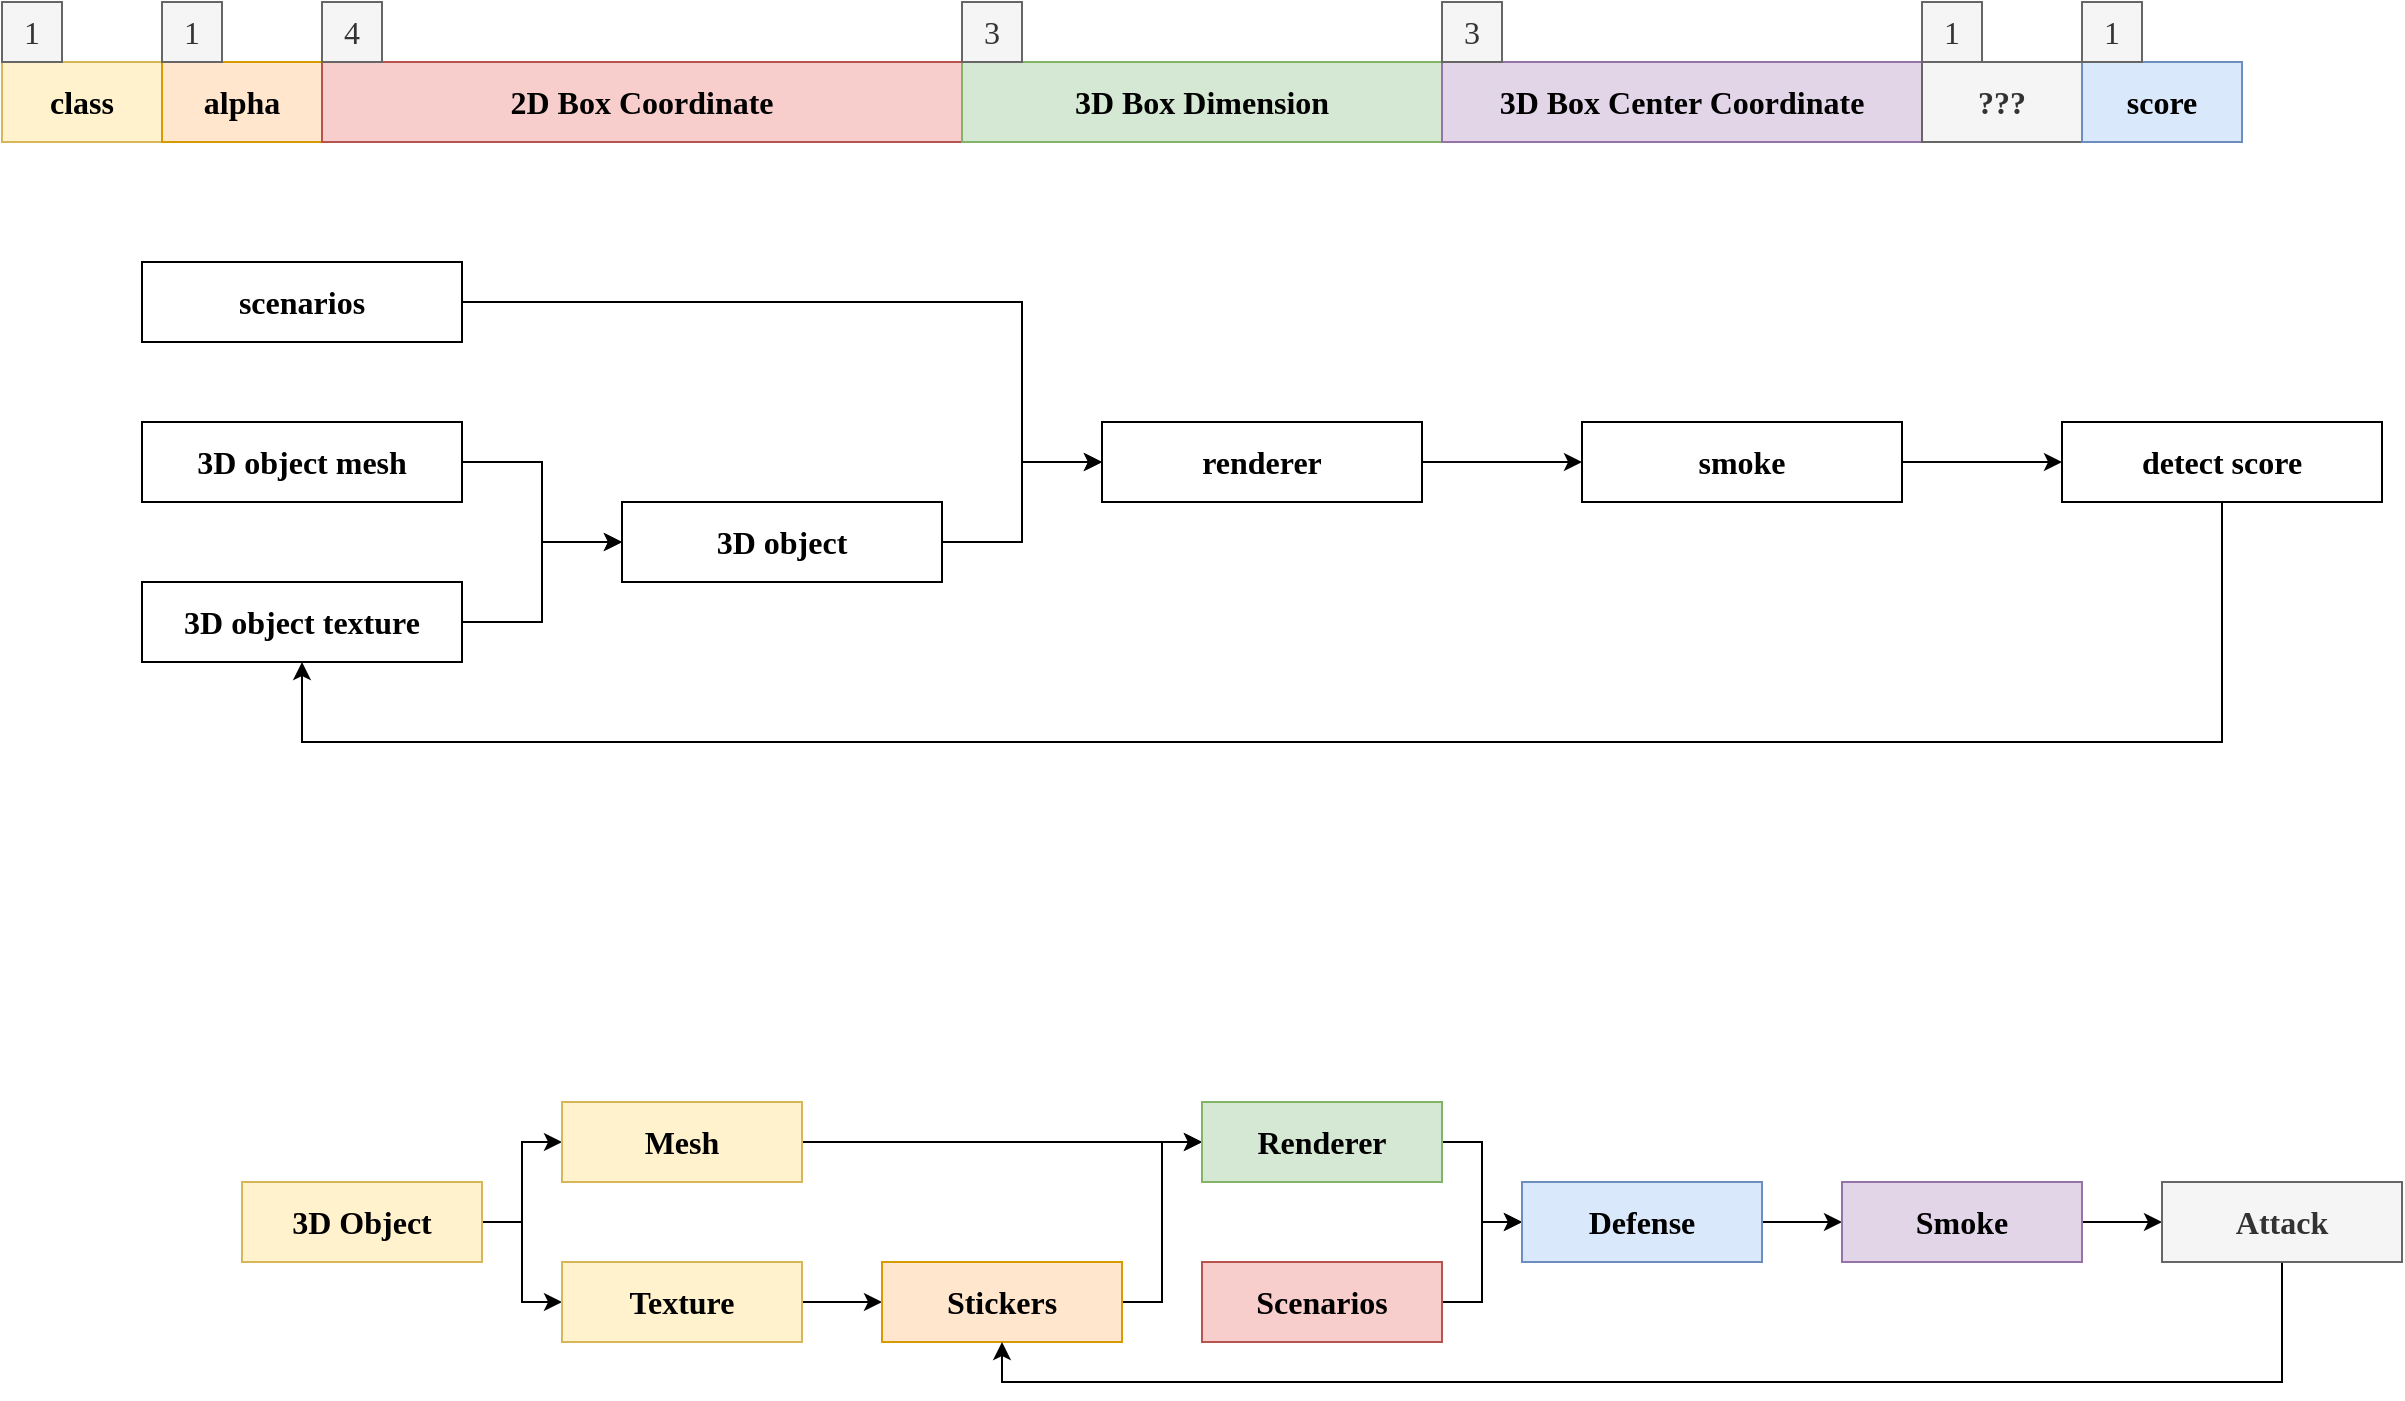 <mxfile version="16.6.5" type="github">
  <diagram id="Sp5s2glZA3ZFNez7v4EB" name="Page-1">
    <mxGraphModel dx="1483" dy="881" grid="1" gridSize="10" guides="1" tooltips="1" connect="1" arrows="1" fold="1" page="1" pageScale="1" pageWidth="2339" pageHeight="3300" math="0" shadow="0">
      <root>
        <mxCell id="0" />
        <mxCell id="1" parent="0" />
        <mxCell id="vrpzgk-Dyho_CdqEeMss-35" value="" style="group" parent="1" vertex="1" connectable="0">
          <mxGeometry x="40" y="50" width="1120" height="70" as="geometry" />
        </mxCell>
        <mxCell id="vrpzgk-Dyho_CdqEeMss-1" value="&lt;font face=&quot;Comic Sans MS&quot;&gt;&lt;span style=&quot;font-size: 16px&quot;&gt;&lt;b&gt;class&lt;/b&gt;&lt;/span&gt;&lt;/font&gt;" style="rounded=0;whiteSpace=wrap;html=1;fillColor=#fff2cc;strokeColor=#d6b656;" parent="vrpzgk-Dyho_CdqEeMss-35" vertex="1">
          <mxGeometry y="30" width="80" height="40" as="geometry" />
        </mxCell>
        <mxCell id="vrpzgk-Dyho_CdqEeMss-15" value="&lt;font face=&quot;Comic Sans MS&quot; size=&quot;1&quot;&gt;&lt;b style=&quot;font-size: 16px&quot;&gt;alpha&lt;/b&gt;&lt;/font&gt;" style="rounded=0;whiteSpace=wrap;html=1;fillColor=#ffe6cc;strokeColor=#d79b00;" parent="vrpzgk-Dyho_CdqEeMss-35" vertex="1">
          <mxGeometry x="80" y="30" width="80" height="40" as="geometry" />
        </mxCell>
        <mxCell id="vrpzgk-Dyho_CdqEeMss-16" value="&lt;font face=&quot;Comic Sans MS&quot;&gt;&lt;span style=&quot;font-size: 16px&quot;&gt;&lt;b&gt;2D Box Coordinate&lt;/b&gt;&lt;/span&gt;&lt;/font&gt;" style="rounded=0;whiteSpace=wrap;html=1;fillColor=#f8cecc;strokeColor=#b85450;" parent="vrpzgk-Dyho_CdqEeMss-35" vertex="1">
          <mxGeometry x="160" y="30" width="320" height="40" as="geometry" />
        </mxCell>
        <mxCell id="vrpzgk-Dyho_CdqEeMss-20" value="&lt;font face=&quot;Comic Sans MS&quot; size=&quot;1&quot;&gt;&lt;b style=&quot;font-size: 16px&quot;&gt;3D Box Dimension&lt;/b&gt;&lt;/font&gt;" style="rounded=0;whiteSpace=wrap;html=1;fillColor=#d5e8d4;strokeColor=#82b366;" parent="vrpzgk-Dyho_CdqEeMss-35" vertex="1">
          <mxGeometry x="480" y="30" width="240" height="40" as="geometry" />
        </mxCell>
        <mxCell id="vrpzgk-Dyho_CdqEeMss-23" value="&lt;font face=&quot;Comic Sans MS&quot; size=&quot;1&quot;&gt;&lt;b style=&quot;font-size: 16px&quot;&gt;3D Box Center Coordinate&lt;/b&gt;&lt;/font&gt;" style="rounded=0;whiteSpace=wrap;html=1;fillColor=#e1d5e7;strokeColor=#9673a6;" parent="vrpzgk-Dyho_CdqEeMss-35" vertex="1">
          <mxGeometry x="720" y="30" width="240" height="40" as="geometry" />
        </mxCell>
        <mxCell id="vrpzgk-Dyho_CdqEeMss-26" value="&lt;font face=&quot;Comic Sans MS&quot; size=&quot;1&quot;&gt;&lt;b style=&quot;font-size: 16px&quot;&gt;???&lt;/b&gt;&lt;/font&gt;" style="rounded=0;whiteSpace=wrap;html=1;fillColor=#f5f5f5;fontColor=#333333;strokeColor=#666666;" parent="vrpzgk-Dyho_CdqEeMss-35" vertex="1">
          <mxGeometry x="960" y="30" width="80" height="40" as="geometry" />
        </mxCell>
        <mxCell id="vrpzgk-Dyho_CdqEeMss-27" value="&lt;font face=&quot;Comic Sans MS&quot; size=&quot;1&quot;&gt;&lt;b style=&quot;font-size: 16px&quot;&gt;score&lt;/b&gt;&lt;/font&gt;" style="rounded=0;whiteSpace=wrap;html=1;fillColor=#dae8fc;strokeColor=#6c8ebf;" parent="vrpzgk-Dyho_CdqEeMss-35" vertex="1">
          <mxGeometry x="1040" y="30" width="80" height="40" as="geometry" />
        </mxCell>
        <mxCell id="vrpzgk-Dyho_CdqEeMss-28" value="1" style="text;html=1;strokeColor=#666666;fillColor=#f5f5f5;align=center;verticalAlign=middle;whiteSpace=wrap;rounded=0;fontFamily=Comic Sans MS;fontSize=16;fontColor=#333333;" parent="vrpzgk-Dyho_CdqEeMss-35" vertex="1">
          <mxGeometry width="30" height="30" as="geometry" />
        </mxCell>
        <mxCell id="vrpzgk-Dyho_CdqEeMss-29" value="1" style="text;html=1;strokeColor=#666666;fillColor=#f5f5f5;align=center;verticalAlign=middle;whiteSpace=wrap;rounded=0;fontFamily=Comic Sans MS;fontSize=16;fontColor=#333333;" parent="vrpzgk-Dyho_CdqEeMss-35" vertex="1">
          <mxGeometry x="80" width="30" height="30" as="geometry" />
        </mxCell>
        <mxCell id="vrpzgk-Dyho_CdqEeMss-30" value="3" style="text;html=1;strokeColor=#666666;fillColor=#f5f5f5;align=center;verticalAlign=middle;whiteSpace=wrap;rounded=0;fontFamily=Comic Sans MS;fontSize=16;fontColor=#333333;" parent="vrpzgk-Dyho_CdqEeMss-35" vertex="1">
          <mxGeometry x="480" width="30" height="30" as="geometry" />
        </mxCell>
        <mxCell id="vrpzgk-Dyho_CdqEeMss-31" value="4" style="text;html=1;strokeColor=#666666;fillColor=#f5f5f5;align=center;verticalAlign=middle;whiteSpace=wrap;rounded=0;fontFamily=Comic Sans MS;fontSize=16;fontColor=#333333;" parent="vrpzgk-Dyho_CdqEeMss-35" vertex="1">
          <mxGeometry x="160" width="30" height="30" as="geometry" />
        </mxCell>
        <mxCell id="vrpzgk-Dyho_CdqEeMss-32" value="3" style="text;html=1;strokeColor=#666666;fillColor=#f5f5f5;align=center;verticalAlign=middle;whiteSpace=wrap;rounded=0;fontFamily=Comic Sans MS;fontSize=16;fontColor=#333333;" parent="vrpzgk-Dyho_CdqEeMss-35" vertex="1">
          <mxGeometry x="720" width="30" height="30" as="geometry" />
        </mxCell>
        <mxCell id="vrpzgk-Dyho_CdqEeMss-33" value="1" style="text;html=1;strokeColor=#666666;fillColor=#f5f5f5;align=center;verticalAlign=middle;whiteSpace=wrap;rounded=0;fontFamily=Comic Sans MS;fontSize=16;fontColor=#333333;" parent="vrpzgk-Dyho_CdqEeMss-35" vertex="1">
          <mxGeometry x="960" width="30" height="30" as="geometry" />
        </mxCell>
        <mxCell id="vrpzgk-Dyho_CdqEeMss-34" value="1" style="text;html=1;strokeColor=#666666;fillColor=#f5f5f5;align=center;verticalAlign=middle;whiteSpace=wrap;rounded=0;fontFamily=Comic Sans MS;fontSize=16;fontColor=#333333;" parent="vrpzgk-Dyho_CdqEeMss-35" vertex="1">
          <mxGeometry x="1040" width="30" height="30" as="geometry" />
        </mxCell>
        <mxCell id="JFMTasxrFXMbqPr7FNUc-8" style="edgeStyle=orthogonalEdgeStyle;rounded=0;orthogonalLoop=1;jettySize=auto;html=1;exitX=1;exitY=0.5;exitDx=0;exitDy=0;entryX=0;entryY=0.5;entryDx=0;entryDy=0;fontFamily=Comic Sans MS;fontSize=16;" parent="1" source="JFMTasxrFXMbqPr7FNUc-1" target="JFMTasxrFXMbqPr7FNUc-7" edge="1">
          <mxGeometry relative="1" as="geometry">
            <Array as="points">
              <mxPoint x="550" y="200" />
              <mxPoint x="550" y="280" />
            </Array>
          </mxGeometry>
        </mxCell>
        <mxCell id="JFMTasxrFXMbqPr7FNUc-1" value="scenarios" style="rounded=0;whiteSpace=wrap;html=1;fontFamily=Comic Sans MS;fontSize=16;fontStyle=1" parent="1" vertex="1">
          <mxGeometry x="110" y="180" width="160" height="40" as="geometry" />
        </mxCell>
        <mxCell id="JFMTasxrFXMbqPr7FNUc-5" style="edgeStyle=orthogonalEdgeStyle;rounded=0;orthogonalLoop=1;jettySize=auto;html=1;exitX=1;exitY=0.5;exitDx=0;exitDy=0;fontFamily=Comic Sans MS;fontSize=16;" parent="1" source="JFMTasxrFXMbqPr7FNUc-2" target="JFMTasxrFXMbqPr7FNUc-4" edge="1">
          <mxGeometry relative="1" as="geometry" />
        </mxCell>
        <mxCell id="JFMTasxrFXMbqPr7FNUc-2" value="3D object mesh" style="rounded=0;whiteSpace=wrap;html=1;fontFamily=Comic Sans MS;fontSize=16;fontStyle=1" parent="1" vertex="1">
          <mxGeometry x="110" y="260" width="160" height="40" as="geometry" />
        </mxCell>
        <mxCell id="JFMTasxrFXMbqPr7FNUc-6" style="edgeStyle=orthogonalEdgeStyle;rounded=0;orthogonalLoop=1;jettySize=auto;html=1;exitX=1;exitY=0.5;exitDx=0;exitDy=0;fontFamily=Comic Sans MS;fontSize=16;" parent="1" source="JFMTasxrFXMbqPr7FNUc-3" edge="1">
          <mxGeometry relative="1" as="geometry">
            <mxPoint x="350" y="320" as="targetPoint" />
            <Array as="points">
              <mxPoint x="310" y="360" />
              <mxPoint x="310" y="320" />
            </Array>
          </mxGeometry>
        </mxCell>
        <mxCell id="JFMTasxrFXMbqPr7FNUc-3" value="3D object texture" style="rounded=0;whiteSpace=wrap;html=1;fontFamily=Comic Sans MS;fontSize=16;fontStyle=1" parent="1" vertex="1">
          <mxGeometry x="110" y="340" width="160" height="40" as="geometry" />
        </mxCell>
        <mxCell id="JFMTasxrFXMbqPr7FNUc-9" style="edgeStyle=orthogonalEdgeStyle;rounded=0;orthogonalLoop=1;jettySize=auto;html=1;exitX=1;exitY=0.5;exitDx=0;exitDy=0;entryX=0;entryY=0.5;entryDx=0;entryDy=0;fontFamily=Comic Sans MS;fontSize=16;" parent="1" source="JFMTasxrFXMbqPr7FNUc-4" target="JFMTasxrFXMbqPr7FNUc-7" edge="1">
          <mxGeometry relative="1" as="geometry" />
        </mxCell>
        <mxCell id="JFMTasxrFXMbqPr7FNUc-4" value="3D object" style="rounded=0;whiteSpace=wrap;html=1;fontFamily=Comic Sans MS;fontSize=16;fontStyle=1" parent="1" vertex="1">
          <mxGeometry x="350" y="300" width="160" height="40" as="geometry" />
        </mxCell>
        <mxCell id="JFMTasxrFXMbqPr7FNUc-11" style="edgeStyle=orthogonalEdgeStyle;rounded=0;orthogonalLoop=1;jettySize=auto;html=1;exitX=1;exitY=0.5;exitDx=0;exitDy=0;entryX=0;entryY=0.5;entryDx=0;entryDy=0;fontFamily=Comic Sans MS;fontSize=16;" parent="1" source="JFMTasxrFXMbqPr7FNUc-7" target="JFMTasxrFXMbqPr7FNUc-10" edge="1">
          <mxGeometry relative="1" as="geometry" />
        </mxCell>
        <mxCell id="JFMTasxrFXMbqPr7FNUc-7" value="renderer" style="rounded=0;whiteSpace=wrap;html=1;fontFamily=Comic Sans MS;fontSize=16;fontStyle=1" parent="1" vertex="1">
          <mxGeometry x="590" y="260" width="160" height="40" as="geometry" />
        </mxCell>
        <mxCell id="JFMTasxrFXMbqPr7FNUc-13" style="edgeStyle=orthogonalEdgeStyle;rounded=0;orthogonalLoop=1;jettySize=auto;html=1;exitX=1;exitY=0.5;exitDx=0;exitDy=0;entryX=0;entryY=0.5;entryDx=0;entryDy=0;fontFamily=Comic Sans MS;fontSize=16;" parent="1" source="JFMTasxrFXMbqPr7FNUc-10" target="JFMTasxrFXMbqPr7FNUc-12" edge="1">
          <mxGeometry relative="1" as="geometry" />
        </mxCell>
        <mxCell id="JFMTasxrFXMbqPr7FNUc-10" value="smoke" style="rounded=0;whiteSpace=wrap;html=1;fontFamily=Comic Sans MS;fontSize=16;fontStyle=1" parent="1" vertex="1">
          <mxGeometry x="830" y="260" width="160" height="40" as="geometry" />
        </mxCell>
        <mxCell id="JFMTasxrFXMbqPr7FNUc-14" style="edgeStyle=orthogonalEdgeStyle;rounded=0;orthogonalLoop=1;jettySize=auto;html=1;exitX=0.5;exitY=1;exitDx=0;exitDy=0;entryX=0.5;entryY=1;entryDx=0;entryDy=0;fontFamily=Comic Sans MS;fontSize=16;" parent="1" source="JFMTasxrFXMbqPr7FNUc-12" target="JFMTasxrFXMbqPr7FNUc-3" edge="1">
          <mxGeometry relative="1" as="geometry">
            <Array as="points">
              <mxPoint x="1150" y="420" />
              <mxPoint x="190" y="420" />
            </Array>
          </mxGeometry>
        </mxCell>
        <mxCell id="JFMTasxrFXMbqPr7FNUc-12" value="detect score" style="rounded=0;whiteSpace=wrap;html=1;fontFamily=Comic Sans MS;fontSize=16;fontStyle=1" parent="1" vertex="1">
          <mxGeometry x="1070" y="260" width="160" height="40" as="geometry" />
        </mxCell>
        <mxCell id="ILNkspgiHrTFFaUmrVq1-15" style="edgeStyle=orthogonalEdgeStyle;rounded=0;orthogonalLoop=1;jettySize=auto;html=1;exitX=1;exitY=0.5;exitDx=0;exitDy=0;entryX=0;entryY=0.5;entryDx=0;entryDy=0;" edge="1" parent="1" source="ILNkspgiHrTFFaUmrVq1-1" target="ILNkspgiHrTFFaUmrVq1-13">
          <mxGeometry relative="1" as="geometry" />
        </mxCell>
        <mxCell id="ILNkspgiHrTFFaUmrVq1-1" value="Scenarios" style="rounded=0;whiteSpace=wrap;html=1;fontFamily=Comic Sans MS;fontSize=16;fontStyle=1;fillColor=#f8cecc;strokeColor=#b85450;" vertex="1" parent="1">
          <mxGeometry x="640" y="680" width="120" height="40" as="geometry" />
        </mxCell>
        <mxCell id="ILNkspgiHrTFFaUmrVq1-5" style="edgeStyle=orthogonalEdgeStyle;rounded=0;orthogonalLoop=1;jettySize=auto;html=1;exitX=1;exitY=0.5;exitDx=0;exitDy=0;entryX=0;entryY=0.5;entryDx=0;entryDy=0;" edge="1" parent="1" source="ILNkspgiHrTFFaUmrVq1-2" target="ILNkspgiHrTFFaUmrVq1-3">
          <mxGeometry relative="1" as="geometry" />
        </mxCell>
        <mxCell id="ILNkspgiHrTFFaUmrVq1-6" style="edgeStyle=orthogonalEdgeStyle;rounded=0;orthogonalLoop=1;jettySize=auto;html=1;exitX=1;exitY=0.5;exitDx=0;exitDy=0;entryX=0;entryY=0.5;entryDx=0;entryDy=0;" edge="1" parent="1" source="ILNkspgiHrTFFaUmrVq1-2" target="ILNkspgiHrTFFaUmrVq1-4">
          <mxGeometry relative="1" as="geometry" />
        </mxCell>
        <mxCell id="ILNkspgiHrTFFaUmrVq1-2" value="3D Object" style="rounded=0;whiteSpace=wrap;html=1;fontFamily=Comic Sans MS;fontSize=16;fontStyle=1;fillColor=#fff2cc;strokeColor=#d6b656;" vertex="1" parent="1">
          <mxGeometry x="160" y="640" width="120" height="40" as="geometry" />
        </mxCell>
        <mxCell id="ILNkspgiHrTFFaUmrVq1-10" style="edgeStyle=orthogonalEdgeStyle;rounded=0;orthogonalLoop=1;jettySize=auto;html=1;exitX=1;exitY=0.5;exitDx=0;exitDy=0;entryX=0;entryY=0.5;entryDx=0;entryDy=0;" edge="1" parent="1" source="ILNkspgiHrTFFaUmrVq1-3" target="ILNkspgiHrTFFaUmrVq1-9">
          <mxGeometry relative="1" as="geometry" />
        </mxCell>
        <mxCell id="ILNkspgiHrTFFaUmrVq1-3" value="Mesh" style="rounded=0;whiteSpace=wrap;html=1;fontFamily=Comic Sans MS;fontSize=16;fontStyle=1;fillColor=#fff2cc;strokeColor=#d6b656;" vertex="1" parent="1">
          <mxGeometry x="320" y="600" width="120" height="40" as="geometry" />
        </mxCell>
        <mxCell id="ILNkspgiHrTFFaUmrVq1-8" style="edgeStyle=orthogonalEdgeStyle;rounded=0;orthogonalLoop=1;jettySize=auto;html=1;exitX=1;exitY=0.5;exitDx=0;exitDy=0;entryX=0;entryY=0.5;entryDx=0;entryDy=0;" edge="1" parent="1" source="ILNkspgiHrTFFaUmrVq1-4" target="ILNkspgiHrTFFaUmrVq1-7">
          <mxGeometry relative="1" as="geometry" />
        </mxCell>
        <mxCell id="ILNkspgiHrTFFaUmrVq1-4" value="Texture" style="rounded=0;whiteSpace=wrap;html=1;fontFamily=Comic Sans MS;fontSize=16;fontStyle=1;fillColor=#fff2cc;strokeColor=#d6b656;" vertex="1" parent="1">
          <mxGeometry x="320" y="680" width="120" height="40" as="geometry" />
        </mxCell>
        <mxCell id="ILNkspgiHrTFFaUmrVq1-11" style="edgeStyle=orthogonalEdgeStyle;rounded=0;orthogonalLoop=1;jettySize=auto;html=1;exitX=1;exitY=0.5;exitDx=0;exitDy=0;entryX=0;entryY=0.5;entryDx=0;entryDy=0;" edge="1" parent="1" source="ILNkspgiHrTFFaUmrVq1-7" target="ILNkspgiHrTFFaUmrVq1-9">
          <mxGeometry relative="1" as="geometry" />
        </mxCell>
        <mxCell id="ILNkspgiHrTFFaUmrVq1-7" value="Stickers" style="rounded=0;whiteSpace=wrap;html=1;fontFamily=Comic Sans MS;fontSize=16;fontStyle=1;fillColor=#ffe6cc;strokeColor=#d79b00;" vertex="1" parent="1">
          <mxGeometry x="480" y="680" width="120" height="40" as="geometry" />
        </mxCell>
        <mxCell id="ILNkspgiHrTFFaUmrVq1-14" style="edgeStyle=orthogonalEdgeStyle;rounded=0;orthogonalLoop=1;jettySize=auto;html=1;exitX=1;exitY=0.5;exitDx=0;exitDy=0;entryX=0;entryY=0.5;entryDx=0;entryDy=0;" edge="1" parent="1" source="ILNkspgiHrTFFaUmrVq1-9" target="ILNkspgiHrTFFaUmrVq1-13">
          <mxGeometry relative="1" as="geometry" />
        </mxCell>
        <mxCell id="ILNkspgiHrTFFaUmrVq1-9" value="Renderer" style="rounded=0;whiteSpace=wrap;html=1;fontFamily=Comic Sans MS;fontSize=16;fontStyle=1;fillColor=#d5e8d4;strokeColor=#82b366;" vertex="1" parent="1">
          <mxGeometry x="640" y="600" width="120" height="40" as="geometry" />
        </mxCell>
        <mxCell id="ILNkspgiHrTFFaUmrVq1-17" style="edgeStyle=orthogonalEdgeStyle;rounded=0;orthogonalLoop=1;jettySize=auto;html=1;exitX=1;exitY=0.5;exitDx=0;exitDy=0;entryX=0;entryY=0.5;entryDx=0;entryDy=0;" edge="1" parent="1" source="ILNkspgiHrTFFaUmrVq1-13" target="ILNkspgiHrTFFaUmrVq1-16">
          <mxGeometry relative="1" as="geometry" />
        </mxCell>
        <mxCell id="ILNkspgiHrTFFaUmrVq1-13" value="Defense" style="rounded=0;whiteSpace=wrap;html=1;fontFamily=Comic Sans MS;fontSize=16;fontStyle=1;fillColor=#dae8fc;strokeColor=#6c8ebf;" vertex="1" parent="1">
          <mxGeometry x="800" y="640" width="120" height="40" as="geometry" />
        </mxCell>
        <mxCell id="ILNkspgiHrTFFaUmrVq1-19" style="edgeStyle=orthogonalEdgeStyle;rounded=0;orthogonalLoop=1;jettySize=auto;html=1;exitX=1;exitY=0.5;exitDx=0;exitDy=0;entryX=0;entryY=0.5;entryDx=0;entryDy=0;" edge="1" parent="1" source="ILNkspgiHrTFFaUmrVq1-16" target="ILNkspgiHrTFFaUmrVq1-18">
          <mxGeometry relative="1" as="geometry" />
        </mxCell>
        <mxCell id="ILNkspgiHrTFFaUmrVq1-16" value="Smoke" style="rounded=0;whiteSpace=wrap;html=1;fontFamily=Comic Sans MS;fontSize=16;fontStyle=1;fillColor=#e1d5e7;strokeColor=#9673a6;" vertex="1" parent="1">
          <mxGeometry x="960" y="640" width="120" height="40" as="geometry" />
        </mxCell>
        <mxCell id="ILNkspgiHrTFFaUmrVq1-21" style="edgeStyle=orthogonalEdgeStyle;rounded=0;orthogonalLoop=1;jettySize=auto;html=1;exitX=0.5;exitY=1;exitDx=0;exitDy=0;entryX=0.5;entryY=1;entryDx=0;entryDy=0;" edge="1" parent="1" source="ILNkspgiHrTFFaUmrVq1-18" target="ILNkspgiHrTFFaUmrVq1-7">
          <mxGeometry relative="1" as="geometry" />
        </mxCell>
        <mxCell id="ILNkspgiHrTFFaUmrVq1-18" value="Attack" style="rounded=0;whiteSpace=wrap;html=1;fontFamily=Comic Sans MS;fontSize=16;fontStyle=1;fillColor=#f5f5f5;fontColor=#333333;strokeColor=#666666;" vertex="1" parent="1">
          <mxGeometry x="1120" y="640" width="120" height="40" as="geometry" />
        </mxCell>
      </root>
    </mxGraphModel>
  </diagram>
</mxfile>
